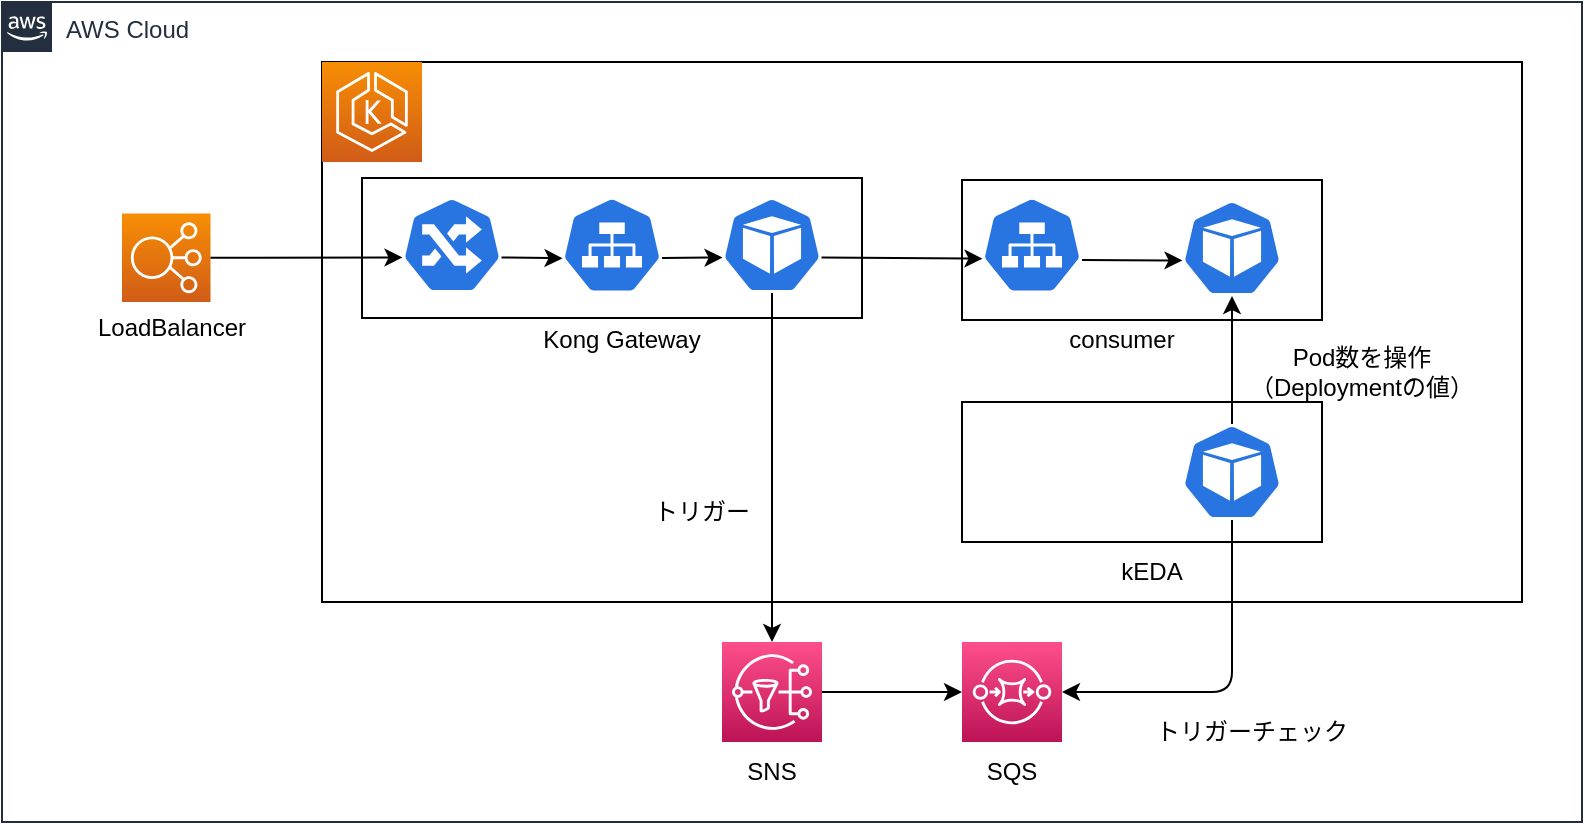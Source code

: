 <mxfile>
    <diagram id="kKtRirSLpTT8D9ORSXJt" name="ページ1">
        <mxGraphModel dx="1043" dy="494" grid="1" gridSize="10" guides="1" tooltips="1" connect="1" arrows="1" fold="1" page="1" pageScale="1" pageWidth="827" pageHeight="800" math="0" shadow="0">
            <root>
                <mxCell id="0"/>
                <mxCell id="1" parent="0"/>
                <mxCell id="2" value="AWS Cloud" style="points=[[0,0],[0.25,0],[0.5,0],[0.75,0],[1,0],[1,0.25],[1,0.5],[1,0.75],[1,1],[0.75,1],[0.5,1],[0.25,1],[0,1],[0,0.75],[0,0.5],[0,0.25]];outlineConnect=0;gradientColor=none;html=1;whiteSpace=wrap;fontSize=12;fontStyle=0;container=1;pointerEvents=0;collapsible=0;recursiveResize=0;shape=mxgraph.aws4.group;grIcon=mxgraph.aws4.group_aws_cloud_alt;strokeColor=#232F3E;fillColor=none;verticalAlign=top;align=left;spacingLeft=30;fontColor=#232F3E;dashed=0;" vertex="1" parent="1">
                    <mxGeometry x="20" y="20" width="790" height="410" as="geometry"/>
                </mxCell>
                <mxCell id="21" value="" style="rounded=0;whiteSpace=wrap;html=1;fillColor=none;" vertex="1" parent="2">
                    <mxGeometry x="160" y="30" width="600" height="270" as="geometry"/>
                </mxCell>
                <mxCell id="28" value="" style="rounded=0;whiteSpace=wrap;html=1;fillColor=none;" vertex="1" parent="2">
                    <mxGeometry x="480" y="89" width="180" height="70" as="geometry"/>
                </mxCell>
                <mxCell id="29" value="" style="rounded=0;whiteSpace=wrap;html=1;fillColor=none;" vertex="1" parent="2">
                    <mxGeometry x="180" y="88" width="250" height="70" as="geometry"/>
                </mxCell>
                <mxCell id="3" value="" style="sketch=0;points=[[0,0,0],[0.25,0,0],[0.5,0,0],[0.75,0,0],[1,0,0],[0,1,0],[0.25,1,0],[0.5,1,0],[0.75,1,0],[1,1,0],[0,0.25,0],[0,0.5,0],[0,0.75,0],[1,0.25,0],[1,0.5,0],[1,0.75,0]];outlineConnect=0;fontColor=#232F3E;gradientColor=#F78E04;gradientDirection=north;fillColor=#D05C17;strokeColor=#ffffff;dashed=0;verticalLabelPosition=bottom;verticalAlign=top;align=center;html=1;fontSize=12;fontStyle=0;aspect=fixed;shape=mxgraph.aws4.resourceIcon;resIcon=mxgraph.aws4.elastic_load_balancing;" vertex="1" parent="2">
                    <mxGeometry x="60" y="105.75" width="44.25" height="44.25" as="geometry"/>
                </mxCell>
                <mxCell id="6" value="" style="sketch=0;html=1;dashed=0;whitespace=wrap;fillColor=#2875E2;strokeColor=#ffffff;points=[[0.005,0.63,0],[0.1,0.2,0],[0.9,0.2,0],[0.5,0,0],[0.995,0.63,0],[0.72,0.99,0],[0.5,1,0],[0.28,0.99,0]];shape=mxgraph.kubernetes.icon;prIcon=pod" vertex="1" parent="2">
                    <mxGeometry x="590" y="99" width="50" height="48" as="geometry"/>
                </mxCell>
                <mxCell id="4" value="" style="sketch=0;html=1;dashed=0;whitespace=wrap;fillColor=#2875E2;strokeColor=#ffffff;points=[[0.005,0.63,0],[0.1,0.2,0],[0.9,0.2,0],[0.5,0,0],[0.995,0.63,0],[0.72,0.99,0],[0.5,1,0],[0.28,0.99,0]];shape=mxgraph.kubernetes.icon;prIcon=ing" vertex="1" parent="2">
                    <mxGeometry x="200" y="97.5" width="50" height="48" as="geometry"/>
                </mxCell>
                <mxCell id="9" value="" style="sketch=0;html=1;dashed=0;whitespace=wrap;fillColor=#2875E2;strokeColor=#ffffff;points=[[0.005,0.63,0],[0.1,0.2,0],[0.9,0.2,0],[0.5,0,0],[0.995,0.63,0],[0.72,0.99,0],[0.5,1,0],[0.28,0.99,0]];shape=mxgraph.kubernetes.icon;prIcon=svc" vertex="1" parent="2">
                    <mxGeometry x="490" y="95.25" width="50" height="52.5" as="geometry"/>
                </mxCell>
                <mxCell id="10" value="" style="sketch=0;html=1;dashed=0;whitespace=wrap;fillColor=#2875E2;strokeColor=#ffffff;points=[[0.005,0.63,0],[0.1,0.2,0],[0.9,0.2,0],[0.5,0,0],[0.995,0.63,0],[0.72,0.99,0],[0.5,1,0],[0.28,0.99,0]];shape=mxgraph.kubernetes.icon;prIcon=pod" vertex="1" parent="2">
                    <mxGeometry x="360" y="97.5" width="50" height="48" as="geometry"/>
                </mxCell>
                <mxCell id="11" value="" style="sketch=0;html=1;dashed=0;whitespace=wrap;fillColor=#2875E2;strokeColor=#ffffff;points=[[0.005,0.63,0],[0.1,0.2,0],[0.9,0.2,0],[0.5,0,0],[0.995,0.63,0],[0.72,0.99,0],[0.5,1,0],[0.28,0.99,0]];shape=mxgraph.kubernetes.icon;prIcon=svc" vertex="1" parent="2">
                    <mxGeometry x="280" y="96" width="50" height="51" as="geometry"/>
                </mxCell>
                <mxCell id="8" value="" style="sketch=0;points=[[0,0,0],[0.25,0,0],[0.5,0,0],[0.75,0,0],[1,0,0],[0,1,0],[0.25,1,0],[0.5,1,0],[0.75,1,0],[1,1,0],[0,0.25,0],[0,0.5,0],[0,0.75,0],[1,0.25,0],[1,0.5,0],[1,0.75,0]];outlineConnect=0;fontColor=#232F3E;gradientColor=#F78E04;gradientDirection=north;fillColor=#D05C17;strokeColor=#ffffff;dashed=0;verticalLabelPosition=bottom;verticalAlign=top;align=center;html=1;fontSize=12;fontStyle=0;aspect=fixed;shape=mxgraph.aws4.resourceIcon;resIcon=mxgraph.aws4.eks;" vertex="1" parent="2">
                    <mxGeometry x="160" y="30" width="50" height="50" as="geometry"/>
                </mxCell>
                <mxCell id="27" value="consumer" style="text;html=1;strokeColor=none;fillColor=none;align=center;verticalAlign=middle;whiteSpace=wrap;rounded=0;" vertex="1" parent="2">
                    <mxGeometry x="530" y="154" width="60" height="30" as="geometry"/>
                </mxCell>
                <mxCell id="30" value="Kong Gateway" style="text;html=1;strokeColor=none;fillColor=none;align=center;verticalAlign=middle;whiteSpace=wrap;rounded=0;" vertex="1" parent="2">
                    <mxGeometry x="260" y="154" width="100" height="30" as="geometry"/>
                </mxCell>
                <mxCell id="32" value="" style="endArrow=classic;html=1;entryX=0.005;entryY=0.63;entryDx=0;entryDy=0;entryPerimeter=0;exitX=0.995;exitY=0.63;exitDx=0;exitDy=0;exitPerimeter=0;" edge="1" parent="2" source="10" target="9">
                    <mxGeometry width="50" height="50" relative="1" as="geometry">
                        <mxPoint x="430" y="129" as="sourcePoint"/>
                        <mxPoint x="480" y="129" as="targetPoint"/>
                    </mxGeometry>
                </mxCell>
                <mxCell id="33" value="" style="endArrow=classic;html=1;entryX=0.5;entryY=1;entryDx=0;entryDy=0;entryPerimeter=0;exitX=0.5;exitY=0;exitDx=0;exitDy=0;exitPerimeter=0;" edge="1" parent="2" source="24" target="6">
                    <mxGeometry width="50" height="50" relative="1" as="geometry">
                        <mxPoint x="575" y="200" as="sourcePoint"/>
                        <mxPoint x="490" y="139" as="targetPoint"/>
                    </mxGeometry>
                </mxCell>
                <mxCell id="34" value="" style="endArrow=classic;html=1;entryX=0.005;entryY=0.63;entryDx=0;entryDy=0;entryPerimeter=0;" edge="1" parent="2" target="6">
                    <mxGeometry width="50" height="50" relative="1" as="geometry">
                        <mxPoint x="540" y="129" as="sourcePoint"/>
                        <mxPoint x="490" y="139" as="targetPoint"/>
                    </mxGeometry>
                </mxCell>
                <mxCell id="35" value="" style="endArrow=classic;html=1;exitX=0.5;exitY=1;exitDx=0;exitDy=0;exitPerimeter=0;" edge="1" parent="2" source="10" target="22">
                    <mxGeometry width="50" height="50" relative="1" as="geometry">
                        <mxPoint x="419.75" y="139.24" as="sourcePoint"/>
                        <mxPoint x="500.25" y="139.24" as="targetPoint"/>
                    </mxGeometry>
                </mxCell>
                <mxCell id="63" value="" style="endArrow=classic;html=1;entryX=0.005;entryY=0.63;entryDx=0;entryDy=0;entryPerimeter=0;" edge="1" parent="2" source="3" target="4">
                    <mxGeometry width="50" height="50" relative="1" as="geometry">
                        <mxPoint x="419.75" y="139.24" as="sourcePoint"/>
                        <mxPoint x="220" y="123" as="targetPoint"/>
                    </mxGeometry>
                </mxCell>
                <mxCell id="66" value="" style="endArrow=classic;html=1;entryX=0.005;entryY=0.63;entryDx=0;entryDy=0;entryPerimeter=0;exitX=0.995;exitY=0.63;exitDx=0;exitDy=0;exitPerimeter=0;" edge="1" parent="2" source="4" target="11">
                    <mxGeometry width="50" height="50" relative="1" as="geometry">
                        <mxPoint x="419.75" y="139.24" as="sourcePoint"/>
                        <mxPoint x="500.25" y="139.24" as="targetPoint"/>
                    </mxGeometry>
                </mxCell>
                <mxCell id="67" value="" style="endArrow=classic;html=1;entryX=0.005;entryY=0.63;entryDx=0;entryDy=0;entryPerimeter=0;" edge="1" parent="2" target="10">
                    <mxGeometry width="50" height="50" relative="1" as="geometry">
                        <mxPoint x="330" y="128" as="sourcePoint"/>
                        <mxPoint x="295.25" y="139.24" as="targetPoint"/>
                    </mxGeometry>
                </mxCell>
                <mxCell id="73" value="Pod数を操作（Deploymentの値）" style="text;html=1;strokeColor=none;fillColor=none;align=center;verticalAlign=middle;whiteSpace=wrap;rounded=0;" vertex="1" parent="2">
                    <mxGeometry x="620" y="170" width="120" height="30" as="geometry"/>
                </mxCell>
                <mxCell id="31" value="" style="rounded=0;whiteSpace=wrap;html=1;fillColor=none;" vertex="1" parent="2">
                    <mxGeometry x="480" y="200" width="180" height="70" as="geometry"/>
                </mxCell>
                <mxCell id="22" value="" style="sketch=0;points=[[0,0,0],[0.25,0,0],[0.5,0,0],[0.75,0,0],[1,0,0],[0,1,0],[0.25,1,0],[0.5,1,0],[0.75,1,0],[1,1,0],[0,0.25,0],[0,0.5,0],[0,0.75,0],[1,0.25,0],[1,0.5,0],[1,0.75,0]];outlineConnect=0;fontColor=#232F3E;gradientColor=#FF4F8B;gradientDirection=north;fillColor=#BC1356;strokeColor=#ffffff;dashed=0;verticalLabelPosition=bottom;verticalAlign=top;align=center;html=1;fontSize=12;fontStyle=0;aspect=fixed;shape=mxgraph.aws4.resourceIcon;resIcon=mxgraph.aws4.sns;" vertex="1" parent="2">
                    <mxGeometry x="360" y="320" width="50" height="50" as="geometry"/>
                </mxCell>
                <mxCell id="23" value="" style="sketch=0;points=[[0,0,0],[0.25,0,0],[0.5,0,0],[0.75,0,0],[1,0,0],[0,1,0],[0.25,1,0],[0.5,1,0],[0.75,1,0],[1,1,0],[0,0.25,0],[0,0.5,0],[0,0.75,0],[1,0.25,0],[1,0.5,0],[1,0.75,0]];outlineConnect=0;fontColor=#232F3E;gradientColor=#FF4F8B;gradientDirection=north;fillColor=#BC1356;strokeColor=#ffffff;dashed=0;verticalLabelPosition=bottom;verticalAlign=top;align=center;html=1;fontSize=12;fontStyle=0;aspect=fixed;shape=mxgraph.aws4.resourceIcon;resIcon=mxgraph.aws4.sqs;" vertex="1" parent="2">
                    <mxGeometry x="480" y="320" width="50" height="50" as="geometry"/>
                </mxCell>
                <mxCell id="24" value="" style="sketch=0;html=1;dashed=0;whitespace=wrap;fillColor=#2875E2;strokeColor=#ffffff;points=[[0.005,0.63,0],[0.1,0.2,0],[0.9,0.2,0],[0.5,0,0],[0.995,0.63,0],[0.72,0.99,0],[0.5,1,0],[0.28,0.99,0]];shape=mxgraph.kubernetes.icon;prIcon=pod" vertex="1" parent="2">
                    <mxGeometry x="590" y="211" width="50" height="48" as="geometry"/>
                </mxCell>
                <mxCell id="26" value="kEDA" style="text;html=1;strokeColor=none;fillColor=none;align=center;verticalAlign=middle;whiteSpace=wrap;rounded=0;" vertex="1" parent="2">
                    <mxGeometry x="545" y="270" width="60" height="30" as="geometry"/>
                </mxCell>
                <mxCell id="36" value="" style="endArrow=classic;html=1;exitX=1;exitY=0.5;exitDx=0;exitDy=0;exitPerimeter=0;entryX=0;entryY=0.5;entryDx=0;entryDy=0;entryPerimeter=0;" edge="1" parent="2" source="22" target="23">
                    <mxGeometry width="50" height="50" relative="1" as="geometry">
                        <mxPoint x="395" y="187" as="sourcePoint"/>
                        <mxPoint x="395" y="330" as="targetPoint"/>
                    </mxGeometry>
                </mxCell>
                <mxCell id="61" value="トリガー" style="text;html=1;strokeColor=none;fillColor=none;align=center;verticalAlign=middle;whiteSpace=wrap;rounded=0;" vertex="1" parent="2">
                    <mxGeometry x="320" y="240" width="60" height="30" as="geometry"/>
                </mxCell>
                <mxCell id="62" value="" style="endArrow=classic;html=1;entryX=1;entryY=0.5;entryDx=0;entryDy=0;entryPerimeter=0;exitX=0.5;exitY=1;exitDx=0;exitDy=0;exitPerimeter=0;" edge="1" parent="2" source="24" target="23">
                    <mxGeometry width="50" height="50" relative="1" as="geometry">
                        <mxPoint x="625" y="221" as="sourcePoint"/>
                        <mxPoint x="625" y="177" as="targetPoint"/>
                        <Array as="points">
                            <mxPoint x="615" y="345"/>
                        </Array>
                    </mxGeometry>
                </mxCell>
                <mxCell id="70" value="SQS" style="text;html=1;strokeColor=none;fillColor=none;align=center;verticalAlign=middle;whiteSpace=wrap;rounded=0;" vertex="1" parent="2">
                    <mxGeometry x="480" y="370" width="50" height="30" as="geometry"/>
                </mxCell>
                <mxCell id="71" value="トリガーチェック" style="text;html=1;strokeColor=none;fillColor=none;align=center;verticalAlign=middle;whiteSpace=wrap;rounded=0;" vertex="1" parent="2">
                    <mxGeometry x="570" y="350" width="110" height="30" as="geometry"/>
                </mxCell>
                <mxCell id="68" value="SNS" style="text;html=1;strokeColor=none;fillColor=none;align=center;verticalAlign=middle;whiteSpace=wrap;rounded=0;" vertex="1" parent="2">
                    <mxGeometry x="360" y="370" width="50" height="30" as="geometry"/>
                </mxCell>
                <mxCell id="74" value="LoadBalancer" style="text;html=1;strokeColor=none;fillColor=none;align=center;verticalAlign=middle;whiteSpace=wrap;rounded=0;" vertex="1" parent="2">
                    <mxGeometry x="60" y="147.75" width="50" height="30" as="geometry"/>
                </mxCell>
            </root>
        </mxGraphModel>
    </diagram>
</mxfile>